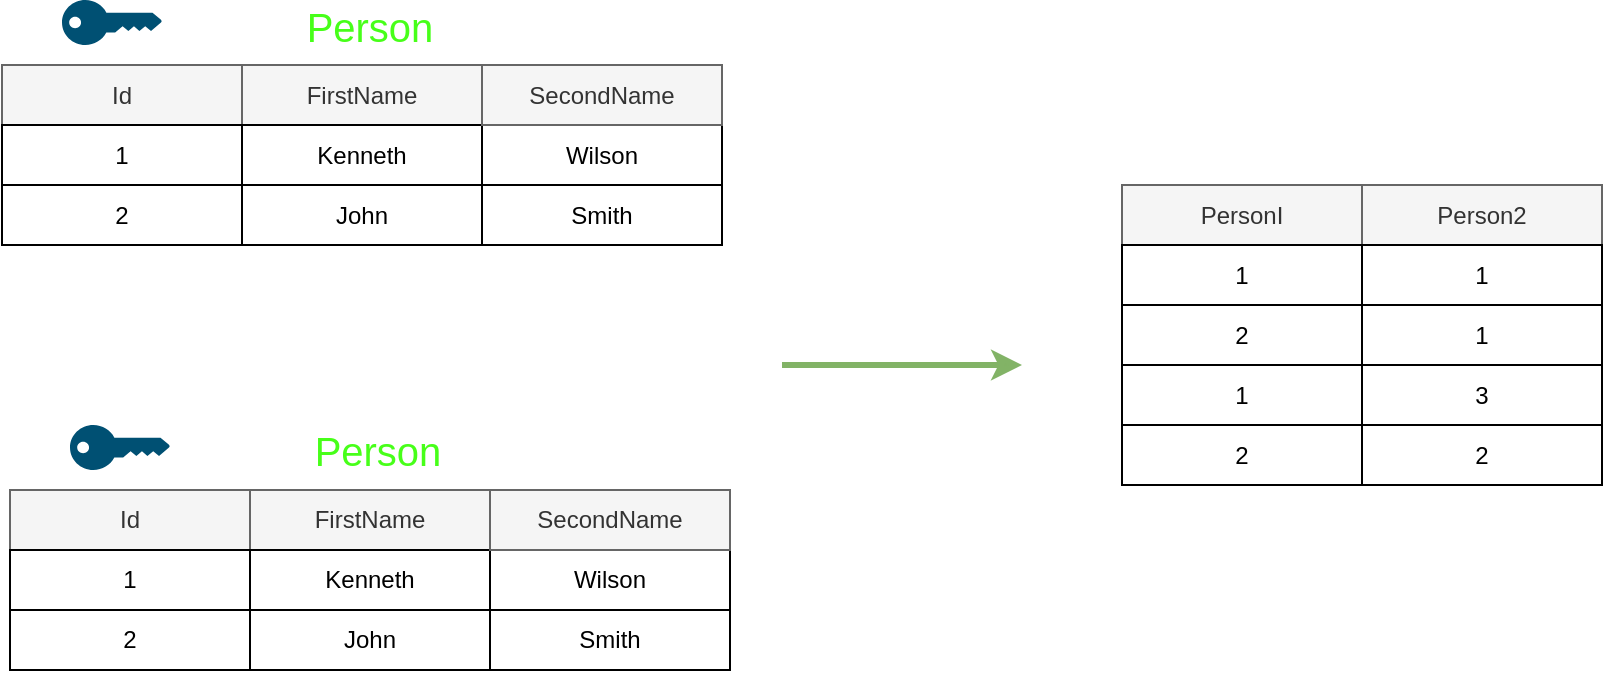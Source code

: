 <mxfile version="14.5.1" type="device"><diagram id="ZyWDUSvf0_d-honJ6-Yd" name="Page-1"><mxGraphModel dx="1089" dy="970" grid="1" gridSize="10" guides="1" tooltips="1" connect="1" arrows="1" fold="1" page="1" pageScale="1" pageWidth="827" pageHeight="1169" math="0" shadow="0"><root><mxCell id="0"/><mxCell id="1" parent="0"/><mxCell id="pWPpX6rnZUOSA3OIOInE-10" value="PersonI" style="rounded=0;whiteSpace=wrap;html=1;fillColor=#f5f5f5;strokeColor=#666666;fontColor=#333333;" vertex="1" parent="1"><mxGeometry x="810" y="422.5" width="120" height="30" as="geometry"/></mxCell><mxCell id="pWPpX6rnZUOSA3OIOInE-11" value="Person2" style="rounded=0;whiteSpace=wrap;html=1;fillColor=#f5f5f5;strokeColor=#666666;fontColor=#333333;" vertex="1" parent="1"><mxGeometry x="930" y="422.5" width="120" height="30" as="geometry"/></mxCell><mxCell id="pWPpX6rnZUOSA3OIOInE-12" value="1" style="rounded=0;whiteSpace=wrap;html=1;" vertex="1" parent="1"><mxGeometry x="810" y="452.5" width="120" height="30" as="geometry"/></mxCell><mxCell id="pWPpX6rnZUOSA3OIOInE-13" value="1" style="rounded=0;whiteSpace=wrap;html=1;" vertex="1" parent="1"><mxGeometry x="930" y="452.5" width="120" height="30" as="geometry"/></mxCell><mxCell id="pWPpX6rnZUOSA3OIOInE-14" value="" style="endArrow=classic;html=1;strokeWidth=3;fillColor=#d5e8d4;strokeColor=#82b366;" edge="1" parent="1"><mxGeometry width="50" height="50" relative="1" as="geometry"><mxPoint x="640" y="512.5" as="sourcePoint"/><mxPoint x="760" y="512.5" as="targetPoint"/></mxGeometry></mxCell><mxCell id="pWPpX6rnZUOSA3OIOInE-16" value="Id" style="rounded=0;whiteSpace=wrap;html=1;fillColor=#f5f5f5;strokeColor=#666666;fontColor=#333333;" vertex="1" parent="1"><mxGeometry x="250" y="362.5" width="120" height="30" as="geometry"/></mxCell><mxCell id="pWPpX6rnZUOSA3OIOInE-17" value="FirstName" style="rounded=0;whiteSpace=wrap;html=1;fillColor=#f5f5f5;strokeColor=#666666;fontColor=#333333;" vertex="1" parent="1"><mxGeometry x="370" y="362.5" width="120" height="30" as="geometry"/></mxCell><mxCell id="pWPpX6rnZUOSA3OIOInE-18" value="1" style="rounded=0;whiteSpace=wrap;html=1;" vertex="1" parent="1"><mxGeometry x="250" y="392.5" width="120" height="30" as="geometry"/></mxCell><mxCell id="pWPpX6rnZUOSA3OIOInE-19" value="Kenneth" style="rounded=0;whiteSpace=wrap;html=1;" vertex="1" parent="1"><mxGeometry x="370" y="392.5" width="120" height="30" as="geometry"/></mxCell><mxCell id="pWPpX6rnZUOSA3OIOInE-20" value="Wilson" style="rounded=0;whiteSpace=wrap;html=1;" vertex="1" parent="1"><mxGeometry x="490" y="392.5" width="120" height="30" as="geometry"/></mxCell><mxCell id="pWPpX6rnZUOSA3OIOInE-21" value="" style="points=[[0,0.5,0],[0.24,0,0],[0.5,0.28,0],[0.995,0.475,0],[0.5,0.72,0],[0.24,1,0]];verticalLabelPosition=bottom;html=1;verticalAlign=top;aspect=fixed;align=center;pointerEvents=1;shape=mxgraph.cisco19.key;fillColor=#005073;strokeColor=none;" vertex="1" parent="1"><mxGeometry x="280" y="330" width="50" height="22.5" as="geometry"/></mxCell><mxCell id="pWPpX6rnZUOSA3OIOInE-22" value="Person" style="text;html=1;strokeColor=none;fillColor=none;align=center;verticalAlign=middle;whiteSpace=wrap;rounded=0;fontSize=20;fontColor=#47FF19;" vertex="1" parent="1"><mxGeometry x="414" y="332.5" width="40" height="20" as="geometry"/></mxCell><mxCell id="pWPpX6rnZUOSA3OIOInE-23" value="SecondName" style="rounded=0;whiteSpace=wrap;html=1;fillColor=#f5f5f5;strokeColor=#666666;fontColor=#333333;" vertex="1" parent="1"><mxGeometry x="490" y="362.5" width="120" height="30" as="geometry"/></mxCell><mxCell id="pWPpX6rnZUOSA3OIOInE-24" value="2" style="rounded=0;whiteSpace=wrap;html=1;" vertex="1" parent="1"><mxGeometry x="250" y="422.5" width="120" height="30" as="geometry"/></mxCell><mxCell id="pWPpX6rnZUOSA3OIOInE-25" value="John" style="rounded=0;whiteSpace=wrap;html=1;" vertex="1" parent="1"><mxGeometry x="370" y="422.5" width="120" height="30" as="geometry"/></mxCell><mxCell id="pWPpX6rnZUOSA3OIOInE-26" value="Smith" style="rounded=0;whiteSpace=wrap;html=1;" vertex="1" parent="1"><mxGeometry x="490" y="422.5" width="120" height="30" as="geometry"/></mxCell><mxCell id="pWPpX6rnZUOSA3OIOInE-27" value="2" style="rounded=0;whiteSpace=wrap;html=1;" vertex="1" parent="1"><mxGeometry x="810" y="482.5" width="120" height="30" as="geometry"/></mxCell><mxCell id="pWPpX6rnZUOSA3OIOInE-28" value="1" style="rounded=0;whiteSpace=wrap;html=1;" vertex="1" parent="1"><mxGeometry x="930" y="482.5" width="120" height="30" as="geometry"/></mxCell><mxCell id="pWPpX6rnZUOSA3OIOInE-29" value="1" style="rounded=0;whiteSpace=wrap;html=1;" vertex="1" parent="1"><mxGeometry x="810" y="512.5" width="120" height="30" as="geometry"/></mxCell><mxCell id="pWPpX6rnZUOSA3OIOInE-30" value="3" style="rounded=0;whiteSpace=wrap;html=1;" vertex="1" parent="1"><mxGeometry x="930" y="512.5" width="120" height="30" as="geometry"/></mxCell><mxCell id="pWPpX6rnZUOSA3OIOInE-35" value="2" style="rounded=0;whiteSpace=wrap;html=1;" vertex="1" parent="1"><mxGeometry x="810" y="542.5" width="120" height="30" as="geometry"/></mxCell><mxCell id="pWPpX6rnZUOSA3OIOInE-36" value="2" style="rounded=0;whiteSpace=wrap;html=1;" vertex="1" parent="1"><mxGeometry x="930" y="542.5" width="120" height="30" as="geometry"/></mxCell><mxCell id="pWPpX6rnZUOSA3OIOInE-41" value="Id" style="rounded=0;whiteSpace=wrap;html=1;fillColor=#f5f5f5;strokeColor=#666666;fontColor=#333333;" vertex="1" parent="1"><mxGeometry x="254" y="575" width="120" height="30" as="geometry"/></mxCell><mxCell id="pWPpX6rnZUOSA3OIOInE-42" value="FirstName" style="rounded=0;whiteSpace=wrap;html=1;fillColor=#f5f5f5;strokeColor=#666666;fontColor=#333333;" vertex="1" parent="1"><mxGeometry x="374" y="575" width="120" height="30" as="geometry"/></mxCell><mxCell id="pWPpX6rnZUOSA3OIOInE-43" value="1" style="rounded=0;whiteSpace=wrap;html=1;" vertex="1" parent="1"><mxGeometry x="254" y="605" width="120" height="30" as="geometry"/></mxCell><mxCell id="pWPpX6rnZUOSA3OIOInE-44" value="Kenneth" style="rounded=0;whiteSpace=wrap;html=1;" vertex="1" parent="1"><mxGeometry x="374" y="605" width="120" height="30" as="geometry"/></mxCell><mxCell id="pWPpX6rnZUOSA3OIOInE-45" value="Wilson" style="rounded=0;whiteSpace=wrap;html=1;" vertex="1" parent="1"><mxGeometry x="494" y="605" width="120" height="30" as="geometry"/></mxCell><mxCell id="pWPpX6rnZUOSA3OIOInE-46" value="" style="points=[[0,0.5,0],[0.24,0,0],[0.5,0.28,0],[0.995,0.475,0],[0.5,0.72,0],[0.24,1,0]];verticalLabelPosition=bottom;html=1;verticalAlign=top;aspect=fixed;align=center;pointerEvents=1;shape=mxgraph.cisco19.key;fillColor=#005073;strokeColor=none;" vertex="1" parent="1"><mxGeometry x="284" y="542.5" width="50" height="22.5" as="geometry"/></mxCell><mxCell id="pWPpX6rnZUOSA3OIOInE-47" value="Person" style="text;html=1;strokeColor=none;fillColor=none;align=center;verticalAlign=middle;whiteSpace=wrap;rounded=0;fontSize=20;fontColor=#47FF19;" vertex="1" parent="1"><mxGeometry x="418" y="545" width="40" height="20" as="geometry"/></mxCell><mxCell id="pWPpX6rnZUOSA3OIOInE-48" value="SecondName" style="rounded=0;whiteSpace=wrap;html=1;fillColor=#f5f5f5;strokeColor=#666666;fontColor=#333333;" vertex="1" parent="1"><mxGeometry x="494" y="575" width="120" height="30" as="geometry"/></mxCell><mxCell id="pWPpX6rnZUOSA3OIOInE-49" value="2" style="rounded=0;whiteSpace=wrap;html=1;" vertex="1" parent="1"><mxGeometry x="254" y="635" width="120" height="30" as="geometry"/></mxCell><mxCell id="pWPpX6rnZUOSA3OIOInE-50" value="John" style="rounded=0;whiteSpace=wrap;html=1;" vertex="1" parent="1"><mxGeometry x="374" y="635" width="120" height="30" as="geometry"/></mxCell><mxCell id="pWPpX6rnZUOSA3OIOInE-51" value="Smith" style="rounded=0;whiteSpace=wrap;html=1;" vertex="1" parent="1"><mxGeometry x="494" y="635" width="120" height="30" as="geometry"/></mxCell></root></mxGraphModel></diagram></mxfile>
